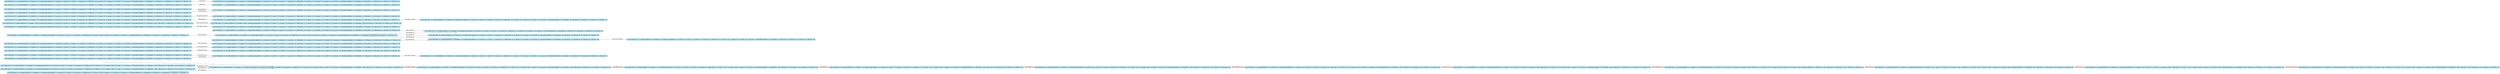 digraph G {

	rankdir = LR;

	start_c_q5_69[style=invisible];

	node[shape=box, style="rounded, filled", color=lightblue2];

	c_q5_69[label="(c_q5 ≝ ((ATM_state = 0) ∧ (A_asked_withdrawal = 0) ∧ (A_balance = 0) ∧ (A_balance_after_operation = 0) ∧ (A_card_id = 0) ∧ (A_error = 0) ∧ (A_result = 0) ∧ (A_user_pin = 0) ∧ (CARD_state = 0) ∧ (C_card_id = 3121) ∧ (C_card_pin = 4040) ∧ (C_counter = 0) ∧ (C_user_pin = 0) ∧ (DB_asked_withdrawal = 0) ∧ (DB_balance = 7400) ∧ (DB_card_id = 0) ∧ (DB_count_id = 3121) ∧ (DB_error = 0) ∧ (DB_state = 0)))"];
	c_q0_40[label="(c_q0 ≝ ((ATM_state = 13) ∧ (A_asked_withdrawal = 0) ∧ (A_balance = 0) ∧ (A_balance_after_operation = 0) ∧ (A_card_id = 0) ∧ (A_error = 1) ∧ (A_result = 0) ∧ (A_user_pin = 0) ∧ (CARD_state = 0) ∧ (C_card_id = 0) ∧ (C_card_pin = 0) ∧ (C_counter = 0) ∧ (C_user_pin = 0) ∧ (DB_asked_withdrawal = 0) ∧ (DB_balance = 0) ∧ (DB_card_id = 0) ∧ (DB_count_id = 0) ∧ (DB_error = 0) ∧ (DB_state = 4)))"];
	c_q0_24[label="(c_q0 ≝ ((ATM_state = 9) ∧ (A_asked_withdrawal = 0) ∧ (A_balance = 0) ∧ (A_balance_after_operation = 0) ∧ (A_card_id = 0) ∧ (A_error = 0) ∧ (A_result = 0) ∧ (A_user_pin = 0) ∧ (CARD_state = 0) ∧ (C_card_id = 0) ∧ (C_card_pin = 0) ∧ (C_counter = 0) ∧ (C_user_pin = 0) ∧ (DB_asked_withdrawal = 0) ∧ (DB_balance = 0) ∧ (DB_card_id = 0) ∧ (DB_count_id = 0) ∧ (DB_error = 0) ∧ (DB_state = 2)))"];
	c_q0_27[label="(c_q0 ≝ ((ATM_state = 11) ∧ (A_asked_withdrawal = 0) ∧ (A_balance = 0) ∧ (A_balance_after_operation = 0) ∧ (A_card_id = 0) ∧ (A_error = 0) ∧ (A_result = 0) ∧ (A_user_pin = 0) ∧ (CARD_state = 0) ∧ (C_card_id = 0) ∧ (C_card_pin = 0) ∧ (C_counter = 0) ∧ (C_user_pin = 0) ∧ (DB_asked_withdrawal = 0) ∧ (DB_balance = 0) ∧ (DB_card_id = 0) ∧ (DB_count_id = 0) ∧ (DB_error = 0) ∧ (DB_state = 0)))"];
	c_q0_30[label="(c_q0 ≝ ((ATM_state = 12) ∧ (A_asked_withdrawal = 0) ∧ (A_balance = 0) ∧ (A_balance_after_operation = 0) ∧ (A_card_id = 0) ∧ (A_error = 0) ∧ (A_result = 1) ∧ (A_user_pin = 0) ∧ (CARD_state = 1) ∧ (C_card_id = 0) ∧ (C_card_pin = 0) ∧ (C_counter = 0) ∧ (C_user_pin = 0) ∧ (DB_asked_withdrawal = 0) ∧ (DB_balance = 0) ∧ (DB_card_id = 0) ∧ (DB_count_id = 0) ∧ (DB_error = 0) ∧ (DB_state = 3)))"];
	c_q4_63[label="(c_q4 ≝ ((ATM_state = 0) ∧ (A_asked_withdrawal = 0) ∧ (A_balance = 0) ∧ (A_balance_after_operation = 0) ∧ (A_card_id = 0) ∧ (A_error = 1) ∧ (A_user_pin = 0) ∧ (CARD_state = 0) ∧ (C_card_pin = 0) ∧ (C_counter = 0) ∧ (C_user_pin = 0) ∧ (DB_asked_withdrawal = 0) ∧ (DB_balance = 0) ∧ (DB_card_id = 0) ∧ (DB_count_id = 0) ∧ (DB_error = 0) ∧ (DB_state = 0)))"];
	c_q0_29[label="(c_q0 ≝ ((ATM_state = 12) ∧ (A_asked_withdrawal = 0) ∧ (A_balance = 0) ∧ (A_balance_after_operation = 0) ∧ (A_card_id = 0) ∧ (A_error = 1) ∧ (A_result = 2) ∧ (A_user_pin = 0) ∧ (CARD_state = 1) ∧ (C_card_id = 0) ∧ (C_card_pin = 0) ∧ (C_counter = 0) ∧ (C_user_pin = 0) ∧ (DB_asked_withdrawal = 0) ∧ (DB_balance = 0) ∧ (DB_card_id = 0) ∧ (DB_count_id = 0) ∧ (DB_error = 0) ∧ (DB_state = 1)))"];
	c_q0_20[label="(c_q0 ≝ ((ATM_state = 8) ∧ (A_asked_withdrawal = 0) ∧ (A_balance = 5000) ∧ (A_balance_after_operation = 0) ∧ (A_card_id = 0) ∧ (A_error = 1) ∧ (A_result = 0) ∧ (A_user_pin = 0) ∧ (CARD_state = 1) ∧ (C_card_id = 0) ∧ (C_card_pin = 0) ∧ (C_counter = 0) ∧ (C_user_pin = 0) ∧ (DB_asked_withdrawal = 0) ∧ (DB_balance = 5000) ∧ (DB_card_id = 1) ∧ (DB_count_id = 0) ∧ (DB_error = 0) ∧ (DB_state = 0)))"];
	c_q0_10[label="(c_q0 ≝ ((ATM_state = 4) ∧ (A_asked_withdrawal = 0) ∧ (A_balance = 0) ∧ (A_balance_after_operation = 0) ∧ (A_card_id = 3121) ∧ (A_error = 0) ∧ (A_result = 0) ∧ (A_user_pin = 0) ∧ (CARD_state = 2) ∧ (C_card_id = 3121) ∧ (C_card_pin = 4040) ∧ (C_counter = 0) ∧ (C_user_pin = 0) ∧ (DB_asked_withdrawal = 0) ∧ (DB_balance = 7400) ∧ (DB_card_id = 0) ∧ (DB_count_id = 3121) ∧ (DB_error = 0) ∧ (DB_state = 0)))"];
	c_q0_18[label="(c_q0 ≝ ((ATM_state = 7) ∧ (A_asked_withdrawal = 0) ∧ (A_balance = 0) ∧ (A_balance_after_operation = 0) ∧ (A_card_id = 0) ∧ (A_error = 0) ∧ (A_result = 0) ∧ (A_user_pin = 0) ∧ (CARD_state = 5) ∧ (C_card_id = 0) ∧ (C_card_pin = 0) ∧ (C_counter = 0) ∧ (C_user_pin = 0) ∧ (DB_asked_withdrawal = 0) ∧ (DB_balance = 0) ∧ (DB_card_id = 0) ∧ (DB_count_id = 0) ∧ (DB_error = 0) ∧ (DB_state = 1)))"];
	c_q0_62[label="(c_q0 ≝ ((ATM_state = 13) ∧ (A_asked_withdrawal = 0) ∧ (A_balance = 0) ∧ (A_balance_after_operation = 0) ∧ (A_card_id = 0) ∧ (A_error = 1) ∧ (A_result = 22) ∧ (A_user_pin = 0) ∧ (CARD_state = 0) ∧ (C_card_id = 21) ∧ (C_card_pin = 0) ∧ (C_counter = 0) ∧ (C_user_pin = 0) ∧ (DB_asked_withdrawal = 0) ∧ (DB_balance = 0) ∧ (DB_card_id = 0) ∧ (DB_count_id = 0) ∧ (DB_error = 0) ∧ (DB_state = 4)))"];
	c_q0_8[label="(c_q0 ≝ ((ATM_state = 3) ∧ (A_asked_withdrawal = 0) ∧ (A_balance = 0) ∧ (A_balance_after_operation = 0) ∧ (A_card_id = 0) ∧ (A_error = 0) ∧ (A_result = 0) ∧ (A_user_pin = 0) ∧ (CARD_state = 1) ∧ (C_card_id = 3121) ∧ (C_card_pin = 4040) ∧ (C_counter = 0) ∧ (C_user_pin = 0) ∧ (DB_asked_withdrawal = 0) ∧ (DB_balance = 7400) ∧ (DB_card_id = 0) ∧ (DB_count_id = 3121) ∧ (DB_error = 0) ∧ (DB_state = 0)))"];
	c_q2_52[label="(c_q2 ≝ ((ATM_state = 8) ∧ (A_asked_withdrawal = 0) ∧ (A_balance = 0) ∧ (A_balance_after_operation = 0) ∧ (A_card_id = 3121) ∧ (A_error = 0) ∧ (A_result = 1) ∧ (A_user_pin = 4040) ∧ (CARD_state = 0) ∧ (C_card_id = 3121) ∧ (C_card_pin = 4040) ∧ (C_counter = 0) ∧ (C_user_pin = 4040) ∧ (DB_asked_withdrawal = 0) ∧ (DB_balance = 7400) ∧ (DB_card_id = 0) ∧ (DB_count_id = 3121) ∧ (DB_error = 0) ∧ (DB_state = 0)))"];
	c_q0_46[label="(c_q0 ≝ ((ATM_state = 9) ∧ (A_asked_withdrawal = 0) ∧ (A_balance = 0) ∧ (A_balance_after_operation = 0) ∧ (A_card_id = 0) ∧ (A_error = 0) ∧ (A_result = 1) ∧ (A_user_pin = 0) ∧ (CARD_state = 0) ∧ (C_card_id = 0) ∧ (C_card_pin = 0) ∧ (C_counter = 0) ∧ (C_user_pin = 0) ∧ (DB_asked_withdrawal = 0) ∧ (DB_balance = 0) ∧ (DB_card_id = 0) ∧ (DB_count_id = 0) ∧ (DB_error = 0) ∧ (DB_state = 5)))"];
	c_q0_60[label="(c_q0 ≝ ((ATM_state = 7) ∧ (A_asked_withdrawal = 0) ∧ (A_balance = 0) ∧ (A_balance_after_operation = 0) ∧ (A_card_id = 0) ∧ (A_error = 0) ∧ (A_result = 2) ∧ (A_user_pin = 0) ∧ (CARD_state = 4) ∧ (C_card_id = 21) ∧ (C_card_pin = 0) ∧ (C_counter = 0) ∧ (C_user_pin = 0) ∧ (DB_asked_withdrawal = 0) ∧ (DB_balance = 0) ∧ (DB_card_id = 0) ∧ (DB_count_id = 0) ∧ (DB_error = 0) ∧ (DB_state = 0)))"];
	c_q0_3[label="(c_q0 ≝ ((ATM_state = 1) ∧ (A_asked_withdrawal = 0) ∧ (A_balance = 0) ∧ (A_balance_after_operation = 0) ∧ (A_card_id = 0) ∧ (A_error = 0) ∧ (A_result = 0) ∧ (A_user_pin = 0) ∧ (CARD_state = 0) ∧ (C_card_id = 0) ∧ (C_card_pin = 0) ∧ (C_counter = 0) ∧ (C_user_pin = 0) ∧ (DB_asked_withdrawal = 0) ∧ (DB_balance = 0) ∧ (DB_card_id = 0) ∧ (DB_count_id = 0) ∧ (DB_error = 0) ∧ (DB_state = 1)))"];
	c_q4_54[label="(c_q4 ≝ ((ATM_state = 0) ∧ (A_asked_withdrawal = 0) ∧ (A_balance = 0) ∧ (A_balance_after_operation = 0) ∧ (A_card_id = 0) ∧ (A_error = 1) ∧ (A_result = 0) ∧ (A_user_pin = 0) ∧ (CARD_state = 0) ∧ (C_card_id = 0) ∧ (C_card_pin = 0) ∧ (C_counter = 0) ∧ (C_user_pin = 0) ∧ (DB_asked_withdrawal = 0) ∧ (DB_balance = 0) ∧ (DB_card_id = 0) ∧ (DB_count_id = 0) ∧ (DB_error = 0) ∧ (DB_state = 0)))"];
	c_q0_57[label="(c_q0 ≝ ((ATM_state = 1) ∧ (A_asked_withdrawal = 0) ∧ (A_balance = 0) ∧ (A_balance_after_operation = 0) ∧ (A_card_id = 0) ∧ (A_error = 1) ∧ (A_result = 21) ∧ (A_user_pin = 0) ∧ (CARD_state = 0) ∧ (C_card_id = 20) ∧ (C_card_pin = 0) ∧ (C_counter = 0) ∧ (C_user_pin = 0) ∧ (DB_asked_withdrawal = 0) ∧ (DB_balance = 0) ∧ (DB_card_id = 0) ∧ (DB_count_id = 0) ∧ (DB_error = 0) ∧ (DB_state = 0)))"];
	c_q2_61[label="(c_q2 ≝ ((ATM_state = 8) ∧ (A_asked_withdrawal = 0) ∧ (A_balance = 0) ∧ (A_balance_after_operation = 0) ∧ (A_card_id = 0) ∧ (A_error = 0) ∧ (A_result = 1) ∧ (A_user_pin = 0) ∧ (CARD_state = 0) ∧ (C_card_pin = 0) ∧ (C_counter = 0) ∧ (C_user_pin = 0) ∧ (DB_asked_withdrawal = 0) ∧ (DB_balance = 0) ∧ (DB_card_id = 0) ∧ (DB_count_id = 0) ∧ (DB_error = 0) ∧ (DB_state = 0)))"];
	c_q0_48[label="(c_q0 ≝ ((ATM_state = 13) ∧ (A_asked_withdrawal = 0) ∧ (A_balance = 0) ∧ (A_balance_after_operation = 0) ∧ (A_card_id = 0) ∧ (A_error = 0) ∧ (A_result = 0) ∧ (A_user_pin = 0) ∧ (CARD_state = 0) ∧ (C_card_id = 0) ∧ (C_card_pin = 0) ∧ (C_counter = 0) ∧ (C_user_pin = 0) ∧ (DB_asked_withdrawal = 0) ∧ (DB_balance = 0) ∧ (DB_card_id = 0) ∧ (DB_count_id = 0) ∧ (DB_error = 0) ∧ (DB_state = 4)))"];
	c_q0_6[label="(c_q0 ≝ ((ATM_state = 2) ∧ (A_asked_withdrawal = 0) ∧ (A_balance = 0) ∧ (A_balance_after_operation = 0) ∧ (A_card_id = 0) ∧ (A_error = 0) ∧ (A_result = 0) ∧ (A_user_pin = 0) ∧ (CARD_state = 0) ∧ (C_card_id = 3121) ∧ (C_card_pin = 4040) ∧ (C_counter = 0) ∧ (C_user_pin = 0) ∧ (DB_asked_withdrawal = 0) ∧ (DB_balance = 7400) ∧ (DB_card_id = 0) ∧ (DB_count_id = 3121) ∧ (DB_error = 0) ∧ (DB_state = 0)))"];
	c_q0_22[label="(c_q0 ≝ ((ATM_state = 11) ∧ (A_asked_withdrawal = 0) ∧ (A_balance = 0) ∧ (A_balance_after_operation = 0) ∧ (A_card_id = 0) ∧ (A_error = 2) ∧ (A_result = 0) ∧ (A_user_pin = 0) ∧ (CARD_state = 1) ∧ (C_card_id = 0) ∧ (C_card_pin = 0) ∧ (C_counter = 0) ∧ (C_user_pin = 0) ∧ (DB_asked_withdrawal = 0) ∧ (DB_balance = 0) ∧ (DB_card_id = 1) ∧ (DB_count_id = 0) ∧ (DB_error = 0) ∧ (DB_state = 1)))"];
	c_q5_49[label="(c_q5 ≝ ((ATM_state = 0) ∧ (A_asked_withdrawal = 0) ∧ (A_balance = 0) ∧ (A_balance_after_operation = 0) ∧ (A_card_id = 0) ∧ (A_error = 0) ∧ (A_result = 0) ∧ (A_user_pin = 0) ∧ (CARD_state = 0) ∧ (C_card_id = 0) ∧ (C_card_pin = 0) ∧ (C_counter = 0) ∧ (C_user_pin = 0) ∧ (DB_asked_withdrawal = 0) ∧ (DB_balance = 0) ∧ (DB_card_id = 0) ∧ (DB_count_id = 0) ∧ (DB_error = 0) ∧ (DB_state = 0)))"];
	c_q2_51[label="(c_q2 ≝ ((ATM_state = 8) ∧ (A_asked_withdrawal = 0) ∧ (A_balance = 0) ∧ (A_balance_after_operation = 0) ∧ (A_card_id = 0) ∧ (A_error = 0) ∧ (A_result = 1) ∧ (A_user_pin = 0) ∧ (CARD_state = 0) ∧ (C_card_id = 0) ∧ (C_card_pin = 0) ∧ (C_counter = 0) ∧ (C_user_pin = 0) ∧ (DB_asked_withdrawal = 0) ∧ (DB_balance = 0) ∧ (DB_card_id = 1) ∧ (DB_count_id = 0) ∧ (DB_error = 1) ∧ (DB_state = 5)))"];
	c_q0_26[label="(c_q0 ≝ ((ATM_state = 10) ∧ (A_asked_withdrawal = 0) ∧ (A_balance = 0) ∧ (A_balance_after_operation = 0) ∧ (A_card_id = 0) ∧ (A_error = 0) ∧ (A_result = 0) ∧ (A_user_pin = 0) ∧ (CARD_state = 0) ∧ (C_card_id = 0) ∧ (C_card_pin = 0) ∧ (C_counter = 0) ∧ (C_user_pin = 0) ∧ (DB_asked_withdrawal = 0) ∧ (DB_balance = 0) ∧ (DB_card_id = 0) ∧ (DB_count_id = 0) ∧ (DB_error = 0) ∧ (DB_state = 0)))"];
	c_q0_28[label="(c_q0 ≝ ((ATM_state = 11) ∧ (A_asked_withdrawal = 0) ∧ (A_balance = 0) ∧ (A_balance_after_operation = 0) ∧ (A_card_id = 0) ∧ (A_error = 1) ∧ (A_result = 2) ∧ (A_user_pin = 0) ∧ (CARD_state = 1) ∧ (C_card_id = 0) ∧ (C_card_pin = 0) ∧ (C_counter = 0) ∧ (C_user_pin = 0) ∧ (DB_asked_withdrawal = 0) ∧ (DB_balance = 0) ∧ (DB_card_id = 0) ∧ (DB_count_id = 0) ∧ (DB_error = 0) ∧ (DB_state = 1)))"];
	c_q0_55[label="(c_q0 ≝ ((ATM_state = 1) ∧ (A_asked_withdrawal = 0) ∧ (A_balance = 0) ∧ (A_balance_after_operation = 0) ∧ (A_card_id = 0) ∧ (A_error = 1) ∧ (A_result = 0) ∧ (A_user_pin = 0) ∧ (CARD_state = 0) ∧ (C_card_id = 0) ∧ (C_card_pin = 0) ∧ (C_counter = 0) ∧ (C_user_pin = 0) ∧ (DB_asked_withdrawal = 0) ∧ (DB_balance = 0) ∧ (DB_card_id = 0) ∧ (DB_count_id = 0) ∧ (DB_error = 0) ∧ (DB_state = 0)))"];
	c_q0_4[label="(c_q0 ≝ ((ATM_state = 1) ∧ (A_asked_withdrawal = 0) ∧ (A_balance = 0) ∧ (A_balance_after_operation = 0) ∧ (A_card_id = 0) ∧ (A_error = 0) ∧ (A_result = 0) ∧ (A_user_pin = 0) ∧ (CARD_state = 0) ∧ (C_card_id = 3121) ∧ (C_card_pin = 4040) ∧ (C_counter = 0) ∧ (C_user_pin = 0) ∧ (DB_asked_withdrawal = 0) ∧ (DB_balance = 7400) ∧ (DB_card_id = 0) ∧ (DB_count_id = 3121) ∧ (DB_error = 0) ∧ (DB_state = 0)))"];
	c_q0_44[label="(c_q0 ≝ ((ATM_state = 7) ∧ (A_asked_withdrawal = 0) ∧ (A_balance = 0) ∧ (A_balance_after_operation = 0) ∧ (A_card_id = 0) ∧ (A_error = 0) ∧ (A_result = 0) ∧ (A_user_pin = 0) ∧ (CARD_state = 5) ∧ (C_card_id = 0) ∧ (C_card_pin = 0) ∧ (C_counter = 0) ∧ (C_user_pin = 0) ∧ (DB_asked_withdrawal = 0) ∧ (DB_balance = 0) ∧ (DB_card_id = 0) ∧ (DB_count_id = 0) ∧ (DB_error = 0) ∧ (DB_state = 0)))"];
	c_q0_53[label="(c_q0 ≝ ((ATM_state = 9) ∧ (A_asked_withdrawal = 0) ∧ (A_balance = 0) ∧ (A_balance_after_operation = 0) ∧ (A_card_id = 3121) ∧ (A_error = 0) ∧ (A_result = 1) ∧ (A_user_pin = 4040) ∧ (CARD_state = 0) ∧ (C_card_id = 3121) ∧ (C_card_pin = 4040) ∧ (C_counter = 0) ∧ (C_user_pin = 4040) ∧ (DB_asked_withdrawal = 0) ∧ (DB_balance = 7400) ∧ (DB_card_id = 3121) ∧ (DB_count_id = 3121) ∧ (DB_error = 0) ∧ (DB_state = 1)))"];
	c_q0_59[label="(c_q0 ≝ ((ATM_state = 2) ∧ (A_asked_withdrawal = 0) ∧ (A_balance = 0) ∧ (A_balance_after_operation = 0) ∧ (A_card_id = 0) ∧ (A_error = 0) ∧ (A_user_pin = 0) ∧ (CARD_state = 0) ∧ (C_card_id = 12345) ∧ (C_card_pin = 0) ∧ (C_counter = 0) ∧ (C_user_pin = 0) ∧ (DB_asked_withdrawal = 0) ∧ (DB_balance = 0) ∧ (DB_card_id = 0) ∧ (DB_count_id = 0) ∧ (DB_error = 0) ∧ (DB_state = 0)))"];
	c_q0_12[label="(c_q0 ≝ ((ATM_state = 5) ∧ (A_asked_withdrawal = 0) ∧ (A_balance = 0) ∧ (A_balance_after_operation = 0) ∧ (A_card_id = 3121) ∧ (A_error = 0) ∧ (A_result = 0) ∧ (A_user_pin = 0) ∧ (CARD_state = 2) ∧ (C_card_id = 3121) ∧ (C_card_pin = 4040) ∧ (C_counter = 0) ∧ (C_user_pin = 0) ∧ (DB_asked_withdrawal = 0) ∧ (DB_balance = 7400) ∧ (DB_card_id = 0) ∧ (DB_count_id = 3121) ∧ (DB_error = 0) ∧ (DB_state = 0)))"];
	c_q0_19[label="(c_q0 ≝ ((ATM_state = 0) ∧ (A_asked_withdrawal = 0) ∧ (A_balance = 0) ∧ (A_balance_after_operation = 0) ∧ (A_card_id = 0) ∧ (A_error = 0) ∧ (A_result = 0) ∧ (A_user_pin = 0) ∧ (CARD_state = 0) ∧ (C_card_id = 0) ∧ (C_card_pin = 0) ∧ (C_counter = 0) ∧ (C_user_pin = 0) ∧ (DB_asked_withdrawal = 0) ∧ (DB_balance = 0) ∧ (DB_card_id = 0) ∧ (DB_count_id = 0) ∧ (DB_error = 0) ∧ (DB_state = 1)))"];
	c_q0_58[label="(c_q0 ≝ ((ATM_state = 2) ∧ (A_asked_withdrawal = 1) ∧ (A_balance = 2) ∧ (A_balance_after_operation = 1) ∧ (A_card_id = 1) ∧ (A_error = 2) ∧ (A_user_pin = 1) ∧ (CARD_state = 0) ∧ (C_card_id = 12345) ∧ (C_card_pin = 1) ∧ (C_counter = 0) ∧ (C_user_pin = 1) ∧ (DB_asked_withdrawal = 1) ∧ (DB_balance = 1) ∧ (DB_card_id = 1) ∧ (DB_count_id = 1) ∧ (DB_error = 1) ∧ (DB_state = 1)))"];
	c_q0_66[label="(c_q0 ≝ ((ATM_state = 14) ∧ (A_asked_withdrawal = 0) ∧ (A_balance = 0) ∧ (A_balance_after_operation = 0) ∧ (A_card_id = 0) ∧ (A_error = 1) ∧ (A_result = 0) ∧ (A_user_pin = 0) ∧ (CARD_state = 0) ∧ (C_card_id = 3121) ∧ (C_card_pin = 4040) ∧ (C_counter = 0) ∧ (C_user_pin = 0) ∧ (DB_asked_withdrawal = 0) ∧ (DB_balance = 7400) ∧ (DB_card_id = 0) ∧ (DB_count_id = 3121) ∧ (DB_error = 0) ∧ (DB_state = 5)))"];
	c_q0_16[label="(c_q0 ≝ ((ATM_state = 7) ∧ (A_asked_withdrawal = 0) ∧ (A_balance = 0) ∧ (A_balance_after_operation = 0) ∧ (A_card_id = 3121) ∧ (A_error = 0) ∧ (A_result = 0) ∧ (A_user_pin = 4040) ∧ (CARD_state = 3) ∧ (C_card_id = 3121) ∧ (C_card_pin = 4040) ∧ (C_counter = 0) ∧ (C_user_pin = 4040) ∧ (DB_asked_withdrawal = 0) ∧ (DB_balance = 7400) ∧ (DB_card_id = 0) ∧ (DB_count_id = 3121) ∧ (DB_error = 0) ∧ (DB_state = 0)))"];
	c_q5_43[label="(c_q5 ≝ ((ATM_state = 0) ∧ (A_asked_withdrawal = 0) ∧ (A_balance = 0) ∧ (A_balance_after_operation = 0) ∧ (A_card_id = 0) ∧ (A_error = 0) ∧ (A_user_pin = 0) ∧ (CARD_state = 0) ∧ (C_card_pin = 0) ∧ (C_counter = 0) ∧ (C_user_pin = 0) ∧ (DB_asked_withdrawal = 0) ∧ (DB_balance = 0) ∧ (DB_card_id = 0) ∧ (DB_count_id = 0) ∧ (DB_error = 0) ∧ (DB_state = 0)))"];
	c_q0_68[label="(c_q0 ≝ ((ATM_state = 13) ∧ (A_asked_withdrawal = 0) ∧ (A_balance = 0) ∧ (A_balance_after_operation = 0) ∧ (A_card_id = 0) ∧ (A_error = 0) ∧ (A_result = 0) ∧ (A_user_pin = 0) ∧ (CARD_state = 0) ∧ (C_card_id = 3121) ∧ (C_card_pin = 4040) ∧ (C_counter = 0) ∧ (C_user_pin = 0) ∧ (DB_asked_withdrawal = 0) ∧ (DB_balance = 7400) ∧ (DB_card_id = 0) ∧ (DB_count_id = 3121) ∧ (DB_error = 0) ∧ (DB_state = 4)))"];
	c_q0_23[label="(c_q0 ≝ ((ATM_state = 11) ∧ (A_asked_withdrawal = 0) ∧ (A_balance = 0) ∧ (A_balance_after_operation = 0) ∧ (A_card_id = 0) ∧ (A_error = 2) ∧ (A_result = 0) ∧ (A_user_pin = 0) ∧ (CARD_state = 1) ∧ (C_card_id = 0) ∧ (C_card_pin = 0) ∧ (C_counter = 0) ∧ (C_user_pin = 0) ∧ (DB_asked_withdrawal = 0) ∧ (DB_balance = 0) ∧ (DB_card_id = 1) ∧ (DB_count_id = 0) ∧ (DB_error = 1) ∧ (DB_state = 5)))"];
	c_q0_31[label="(c_q0 ≝ ((ATM_state = 13) ∧ (A_asked_withdrawal = 0) ∧ (A_balance = 0) ∧ (A_balance_after_operation = 0) ∧ (A_card_id = 0) ∧ (A_error = 0) ∧ (A_result = 1) ∧ (A_user_pin = 0) ∧ (CARD_state = 1) ∧ (C_card_id = 0) ∧ (C_card_pin = 0) ∧ (C_counter = 0) ∧ (C_user_pin = 0) ∧ (DB_asked_withdrawal = 0) ∧ (DB_balance = 0) ∧ (DB_card_id = 0) ∧ (DB_count_id = 0) ∧ (DB_error = 0) ∧ (DB_state = 4)))"];
	c_q0_64[label="(c_q0 ≝ ((ATM_state = 2) ∧ (A_asked_withdrawal = 1) ∧ (A_balance = 1) ∧ (A_balance_after_operation = 1) ∧ (A_card_id = 1) ∧ (A_error = 2) ∧ (A_user_pin = 1) ∧ (CARD_state = 0) ∧ (C_card_id = 12345) ∧ (C_card_pin = 0) ∧ (C_counter = 0) ∧ (C_user_pin = 1) ∧ (DB_asked_withdrawal = 1) ∧ (DB_balance = 0) ∧ (DB_card_id = 1) ∧ (DB_count_id = 0) ∧ (DB_error = 1) ∧ (DB_state = 1)))"];
	c_q0_21[label="(c_q0 ≝ ((ATM_state = 5) ∧ (A_asked_withdrawal = 0) ∧ (A_balance = 5000) ∧ (A_balance_after_operation = 0) ∧ (A_card_id = 0) ∧ (A_error = 1) ∧ (A_result = 0) ∧ (A_user_pin = 0) ∧ (CARD_state = 1) ∧ (C_card_id = 0) ∧ (C_card_pin = 0) ∧ (C_counter = 0) ∧ (C_user_pin = 0) ∧ (DB_asked_withdrawal = 0) ∧ (DB_balance = 5000) ∧ (DB_card_id = 1) ∧ (DB_count_id = 0) ∧ (DB_error = 0) ∧ (DB_state = 0)))"];
	c_q0_14[label="(c_q0 ≝ ((ATM_state = 6) ∧ (A_asked_withdrawal = 0) ∧ (A_balance = 0) ∧ (A_balance_after_operation = 0) ∧ (A_card_id = 3121) ∧ (A_error = 0) ∧ (A_result = 0) ∧ (A_user_pin = 4040) ∧ (CARD_state = 2) ∧ (C_card_id = 3121) ∧ (C_card_pin = 4040) ∧ (C_counter = 0) ∧ (C_user_pin = 0) ∧ (DB_asked_withdrawal = 0) ∧ (DB_balance = 7400) ∧ (DB_card_id = 0) ∧ (DB_count_id = 3121) ∧ (DB_error = 0) ∧ (DB_state = 0)))"];
	c_q0_25[label="(c_q0 ≝ ((ATM_state = 10) ∧ (A_asked_withdrawal = 0) ∧ (A_balance = 0) ∧ (A_balance_after_operation = 0) ∧ (A_card_id = 0) ∧ (A_error = 0) ∧ (A_result = 0) ∧ (A_user_pin = 0) ∧ (CARD_state = 0) ∧ (C_card_id = 0) ∧ (C_card_pin = 0) ∧ (C_counter = 0) ∧ (C_user_pin = 0) ∧ (DB_asked_withdrawal = 0) ∧ (DB_balance = 0) ∧ (DB_card_id = 0) ∧ (DB_count_id = 0) ∧ (DB_error = 0) ∧ (DB_state = 3)))"];
	c_q0_34[label="(c_q0 ≝ ((ATM_state = 7) ∧ (A_asked_withdrawal = 0) ∧ (A_balance = 0) ∧ (A_balance_after_operation = 0) ∧ (A_card_id = 3121) ∧ (A_error = 0) ∧ (A_result = 0) ∧ (A_user_pin = 4040) ∧ (CARD_state = 4) ∧ (C_card_id = 3121) ∧ (C_card_pin = 4040) ∧ (C_counter = 0) ∧ (C_user_pin = 4040) ∧ (DB_asked_withdrawal = 0) ∧ (DB_balance = 7400) ∧ (DB_card_id = 0) ∧ (DB_count_id = 3121) ∧ (DB_error = 0) ∧ (DB_state = 0)))"];
	c_q2_50[label="(c_q2 ≝ ((ATM_state = 8) ∧ (A_asked_withdrawal = 0) ∧ (A_balance = 0) ∧ (A_balance_after_operation = 0) ∧ (A_card_id = 0) ∧ (A_error = 0) ∧ (A_result = 1) ∧ (A_user_pin = 0) ∧ (CARD_state = 0) ∧ (C_card_id = 0) ∧ (C_card_pin = 0) ∧ (C_counter = 0) ∧ (C_user_pin = 0) ∧ (DB_asked_withdrawal = 0) ∧ (DB_balance = 0) ∧ (DB_card_id = 1) ∧ (DB_count_id = 0) ∧ (DB_error = 0) ∧ (DB_state = 1)))"];
	c_q0_38[label="(c_q0 ≝ ((ATM_state = 7) ∧ (A_asked_withdrawal = 0) ∧ (A_balance = 0) ∧ (A_balance_after_operation = 0) ∧ (A_card_id = 0) ∧ (A_error = 1) ∧ (A_result = 0) ∧ (A_user_pin = 0) ∧ (CARD_state = 5) ∧ (C_card_id = 0) ∧ (C_card_pin = 0) ∧ (C_counter = 0) ∧ (C_user_pin = 0) ∧ (DB_asked_withdrawal = 0) ∧ (DB_balance = 0) ∧ (DB_card_id = 0) ∧ (DB_count_id = 0) ∧ (DB_error = 0) ∧ (DB_state = 0)))"];
	c_q5_47[label="(c_q5 ≝ ((ATM_state = 0) ∧ (A_asked_withdrawal = 0) ∧ (A_balance = 0) ∧ (A_balance_after_operation = 0) ∧ (A_card_id = 0) ∧ (A_error = 0) ∧ (A_result = 1) ∧ (A_user_pin = 0) ∧ (CARD_state = 0) ∧ (C_card_id = 0) ∧ (C_card_pin = 0) ∧ (C_counter = 0) ∧ (C_user_pin = 0) ∧ (DB_asked_withdrawal = 0) ∧ (DB_balance = 0) ∧ (DB_card_id = 0) ∧ (DB_count_id = 0) ∧ (DB_error = 0) ∧ (DB_state = 0)))"];

	start_c_q5_69 -> c_q5_69;
	c_q5_69 -> c_q0_4[label="ATM_signal_connexion", penwidth=3, color=red];
	c_q0_19 -> c_q0_3[label="ATM_signal_connexion"];
	c_q0_4 -> c_q0_6[label="ATM_operation_vide", penwidth=3, color=red];
	c_q0_6 -> c_q0_8[label="ATM_demande_id", penwidth=3, color=red];
	c_q0_8 -> c_q0_10[label="CARD_reponse_id", penwidth=3, color=red];
	c_q0_10 -> c_q0_12[label="ATM_demande_pin_user", penwidth=3, color=red];
	c_q0_12 -> c_q0_14[label="ATM_recoit_pin_user", penwidth=3, color=red];
	c_q0_14 -> c_q0_16[label="ATM_transfer_pin_user", penwidth=3, color=red];
	c_q0_16 -> c_q0_34[label="CARD_traite_pin", penwidth=3, color=red];
	c_q0_18 -> c_q0_19[label="CARD_failed_pin"];
	c_q0_20 -> c_q0_21[label="ATM_traite_reponse_pin"];
	c_q0_22 -> c_q0_23[label="DB_check_id"];
	c_q0_24 -> c_q0_25[label="DB_demande_retrait"];
	c_q0_26 -> c_q0_27[label="ATM_demande_retrait"];
	c_q0_28 -> c_q0_29[label="ATM_obtient_montant"];
	c_q0_30 -> c_q0_31[label="ATM_traite_retrait"];
	c_q0_59 -> c_q2_61[label="ATM_demande_id"];
	c_q0_34 -> c_q2_52[label="CARD_succes_pin", penwidth=3, color=red];
	c_q0_59 -> c_q4_63[label="ATM_demande_id"];
	c_q0_38 -> c_q4_54[label="CARD_failed_pin"];
	c_q0_40 -> c_q4_54[label="DB_traitement_ok"];
	c_q0_59 -> c_q5_43[label="ATM_demande_id"];
	c_q0_44 -> c_q5_49[label="CARD_failed_pin"];
	c_q0_46 -> c_q5_47[label="DB_operation_not_done"];
	c_q0_48 -> c_q5_49[label="DB_traitement_ok"];
	c_q2_50 -> c_q2_51[label="DB_check_id"];
	c_q2_52 -> c_q0_53[label="ATM_traite_reponse_pin", penwidth=3, color=red];
	c_q4_54 -> c_q0_55[label="ATM_signal_connexion"];
	c_q4_63 -> c_q0_57[label="ATM_signal_connexion"];
	c_q0_58 -> c_q0_59[label="ATM_demande_id"];
	c_q0_60 -> c_q2_61[label="CARD_succes_pin"];
	c_q0_62 -> c_q4_63[label="DB_traitement_ok"];
	c_q0_64 -> c_q5_69[label="ATM_demande_id"];
	c_q0_66 -> c_q5_69[label="DB_operation_not_done"];
	c_q0_68 -> c_q5_69[label="DB_traitement_ok"];

}